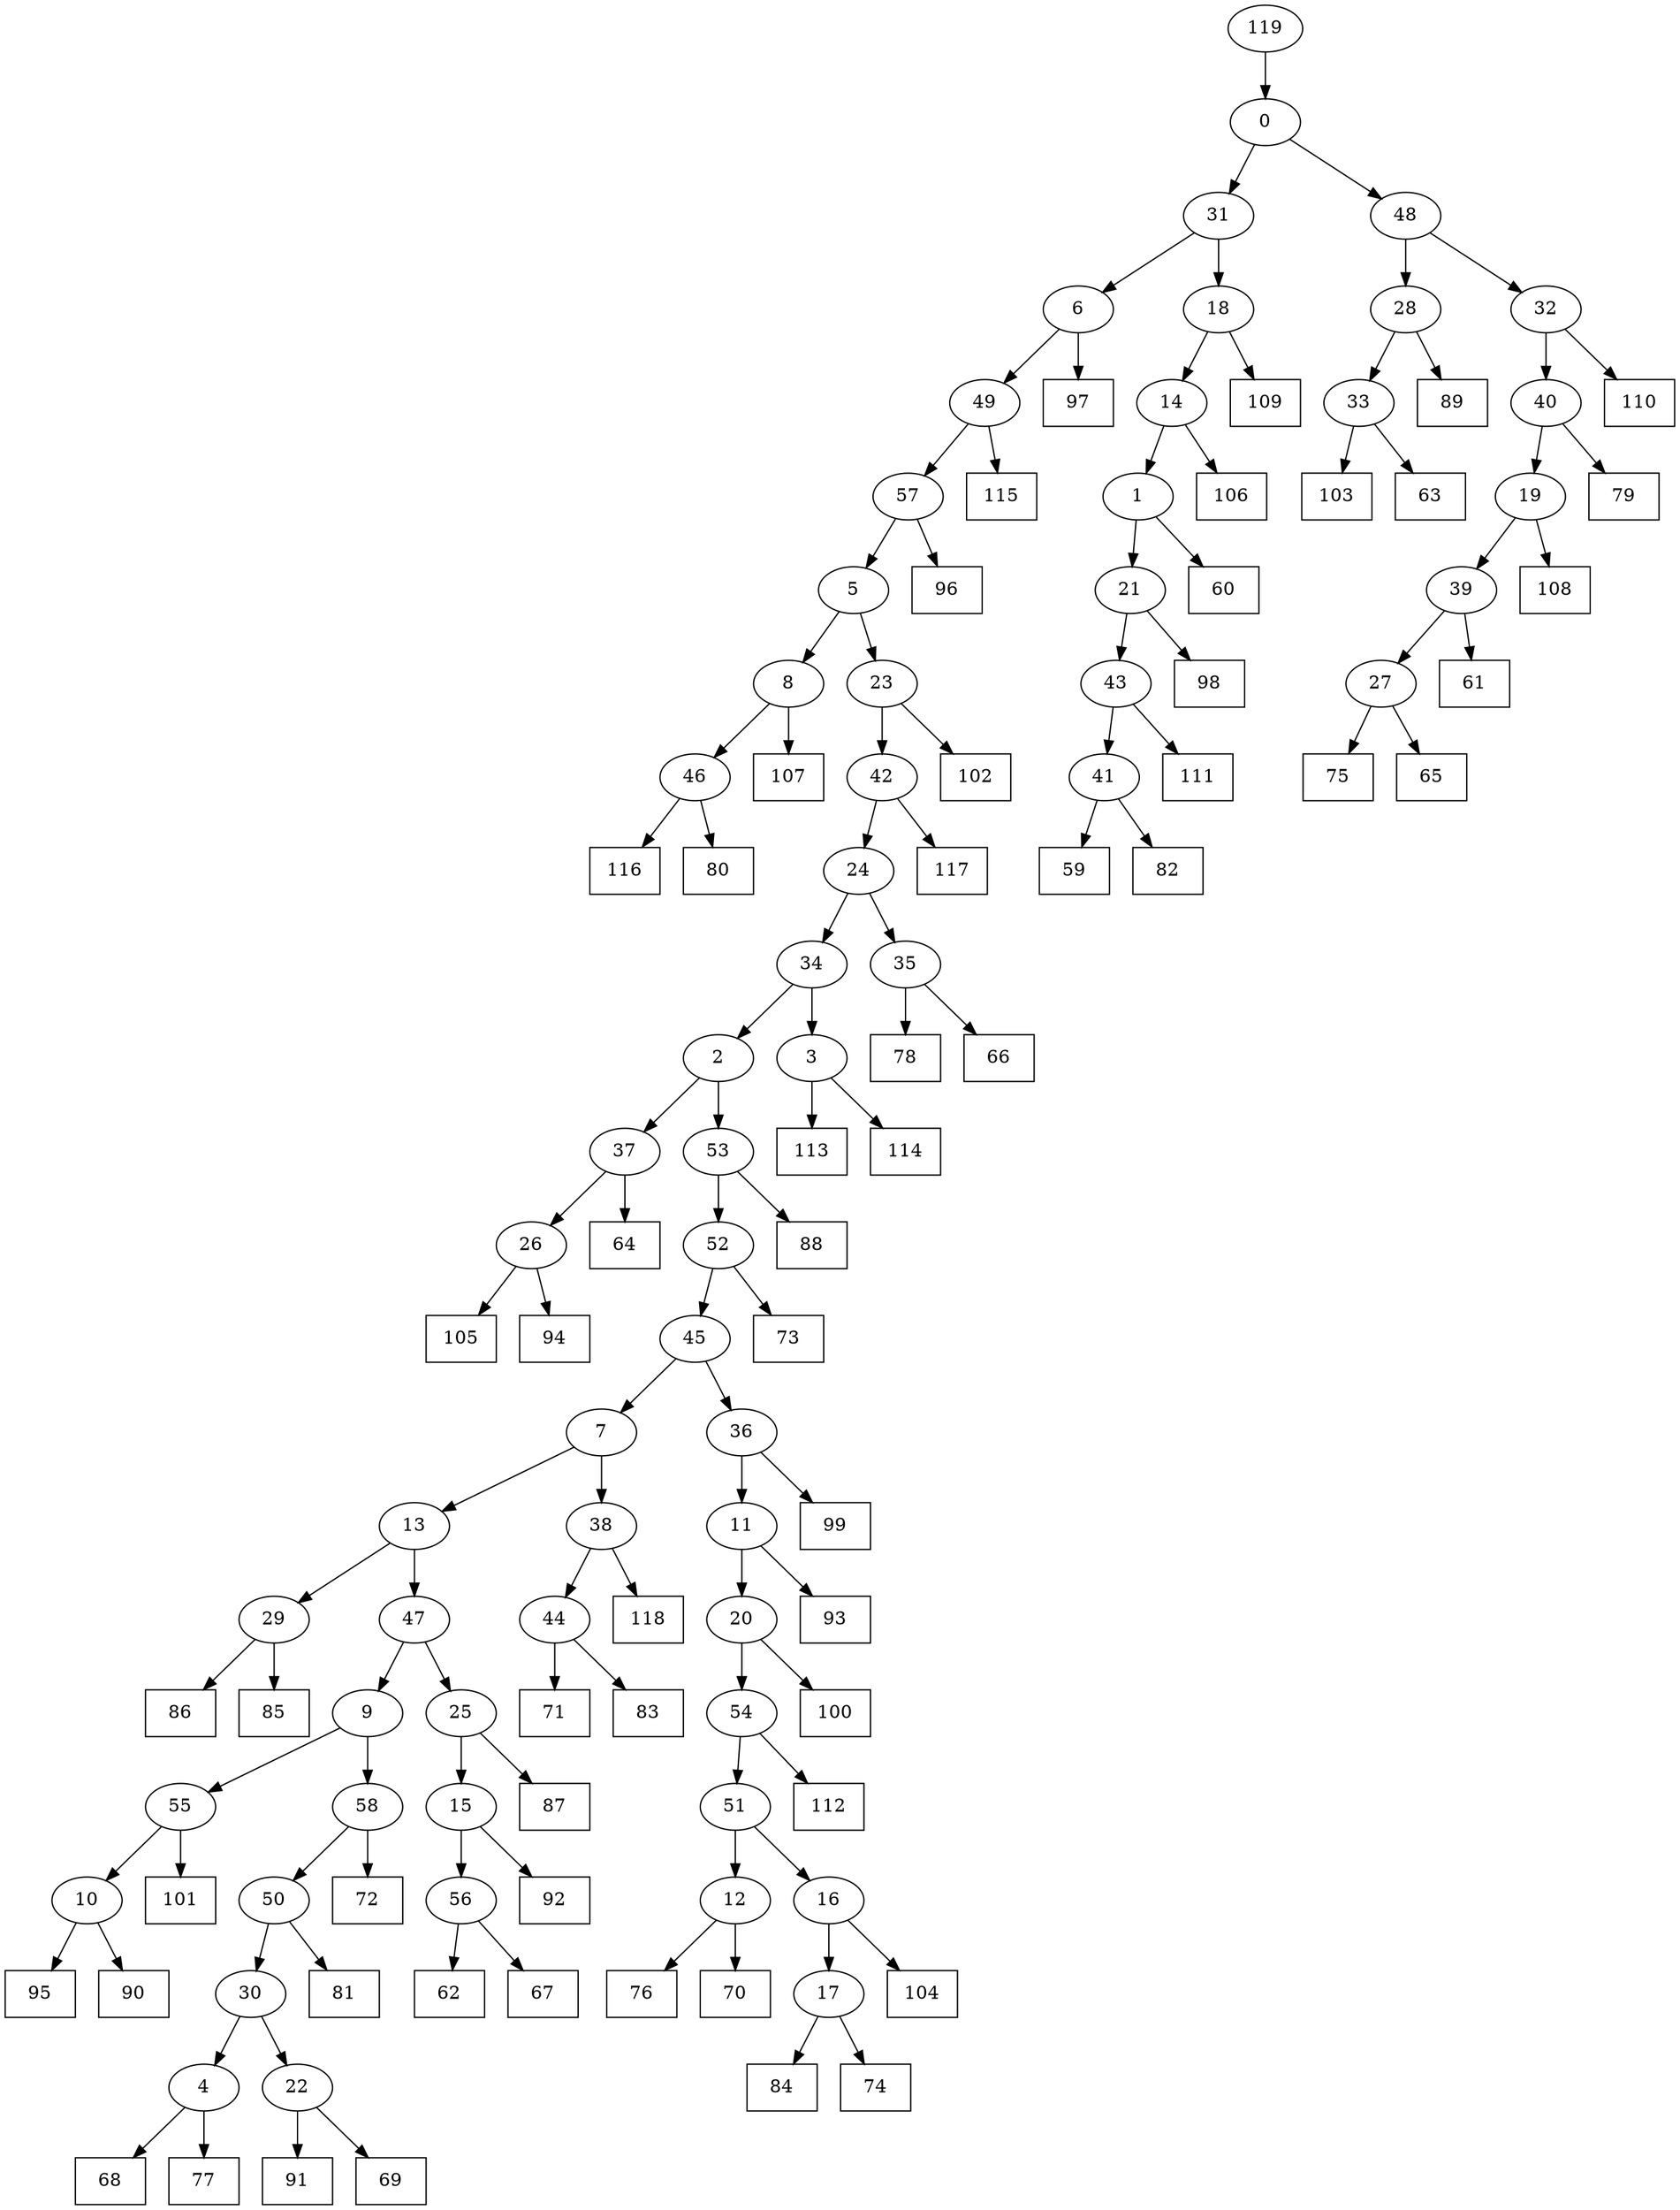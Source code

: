 digraph G {
0[label="0"];
1[label="1"];
2[label="2"];
3[label="3"];
4[label="4"];
5[label="5"];
6[label="6"];
7[label="7"];
8[label="8"];
9[label="9"];
10[label="10"];
11[label="11"];
12[label="12"];
13[label="13"];
14[label="14"];
15[label="15"];
16[label="16"];
17[label="17"];
18[label="18"];
19[label="19"];
20[label="20"];
21[label="21"];
22[label="22"];
23[label="23"];
24[label="24"];
25[label="25"];
26[label="26"];
27[label="27"];
28[label="28"];
29[label="29"];
30[label="30"];
31[label="31"];
32[label="32"];
33[label="33"];
34[label="34"];
35[label="35"];
36[label="36"];
37[label="37"];
38[label="38"];
39[label="39"];
40[label="40"];
41[label="41"];
42[label="42"];
43[label="43"];
44[label="44"];
45[label="45"];
46[label="46"];
47[label="47"];
48[label="48"];
49[label="49"];
50[label="50"];
51[label="51"];
52[label="52"];
53[label="53"];
54[label="54"];
55[label="55"];
56[label="56"];
57[label="57"];
58[label="58"];
59[shape=box,label="108"];
60[shape=box,label="100"];
61[shape=box,label="97"];
62[shape=box,label="118"];
63[shape=box,label="98"];
64[shape=box,label="86"];
65[shape=box,label="109"];
66[shape=box,label="91"];
67[shape=box,label="76"];
68[shape=box,label="71"];
69[shape=box,label="79"];
70[shape=box,label="81"];
71[shape=box,label="61"];
72[shape=box,label="112"];
73[shape=box,label="103"];
74[shape=box,label="99"];
75[shape=box,label="89"];
76[shape=box,label="73"];
77[shape=box,label="64"];
78[shape=box,label="83"];
79[shape=box,label="115"];
80[shape=box,label="95"];
81[shape=box,label="69"];
82[shape=box,label="113"];
83[shape=box,label="87"];
84[shape=box,label="116"];
85[shape=box,label="80"];
86[shape=box,label="62"];
87[shape=box,label="114"];
88[shape=box,label="63"];
89[shape=box,label="107"];
90[shape=box,label="88"];
91[shape=box,label="96"];
92[shape=box,label="70"];
93[shape=box,label="92"];
94[shape=box,label="110"];
95[shape=box,label="84"];
96[shape=box,label="78"];
97[shape=box,label="105"];
98[shape=box,label="111"];
99[shape=box,label="102"];
100[shape=box,label="101"];
101[shape=box,label="94"];
102[shape=box,label="59"];
103[shape=box,label="68"];
104[shape=box,label="75"];
105[shape=box,label="77"];
106[shape=box,label="82"];
107[shape=box,label="74"];
108[shape=box,label="90"];
109[shape=box,label="66"];
110[shape=box,label="65"];
111[shape=box,label="72"];
112[shape=box,label="106"];
113[shape=box,label="60"];
114[shape=box,label="104"];
115[shape=box,label="93"];
116[shape=box,label="67"];
117[shape=box,label="85"];
118[shape=box,label="117"];
119[label="119"];
12->67 ;
22->81 ;
42->118 ;
10->80 ;
3->82 ;
26->101 ;
1->113 ;
27->104 ;
33->73 ;
58->111 ;
39->71 ;
12->92 ;
29->117 ;
18->65 ;
20->60 ;
38->62 ;
27->110 ;
53->52 ;
34->3 ;
41->102 ;
7->13 ;
10->108 ;
33->88 ;
54->72 ;
46->85 ;
9->58 ;
43->98 ;
26->97 ;
50->30 ;
44->68 ;
40->69 ;
28->75 ;
16->114 ;
35->109 ;
5->23 ;
25->83 ;
32->40 ;
40->19 ;
7->38 ;
57->5 ;
13->29 ;
29->64 ;
47->9 ;
19->59 ;
11->115 ;
47->25 ;
13->47 ;
0->48 ;
24->35 ;
4->103 ;
23->99 ;
41->106 ;
17->95 ;
14->112 ;
32->94 ;
35->96 ;
21->43 ;
43->41 ;
6->49 ;
49->79 ;
8->89 ;
9->55 ;
55->100 ;
53->90 ;
55->10 ;
36->74 ;
51->12 ;
37->77 ;
34->2 ;
2->53 ;
18->14 ;
49->57 ;
57->91 ;
3->87 ;
23->42 ;
42->24 ;
14->1 ;
5->8 ;
16->17 ;
17->107 ;
54->51 ;
51->16 ;
2->37 ;
30->4 ;
25->15 ;
15->93 ;
4->105 ;
31->6 ;
6->61 ;
30->22 ;
22->66 ;
58->50 ;
50->70 ;
56->86 ;
8->46 ;
46->84 ;
45->7 ;
1->21 ;
21->63 ;
39->27 ;
52->45 ;
45->36 ;
37->26 ;
36->11 ;
48->32 ;
15->56 ;
56->116 ;
31->18 ;
48->28 ;
28->33 ;
52->76 ;
11->20 ;
20->54 ;
24->34 ;
119->0 ;
0->31 ;
19->39 ;
38->44 ;
44->78 ;
}
